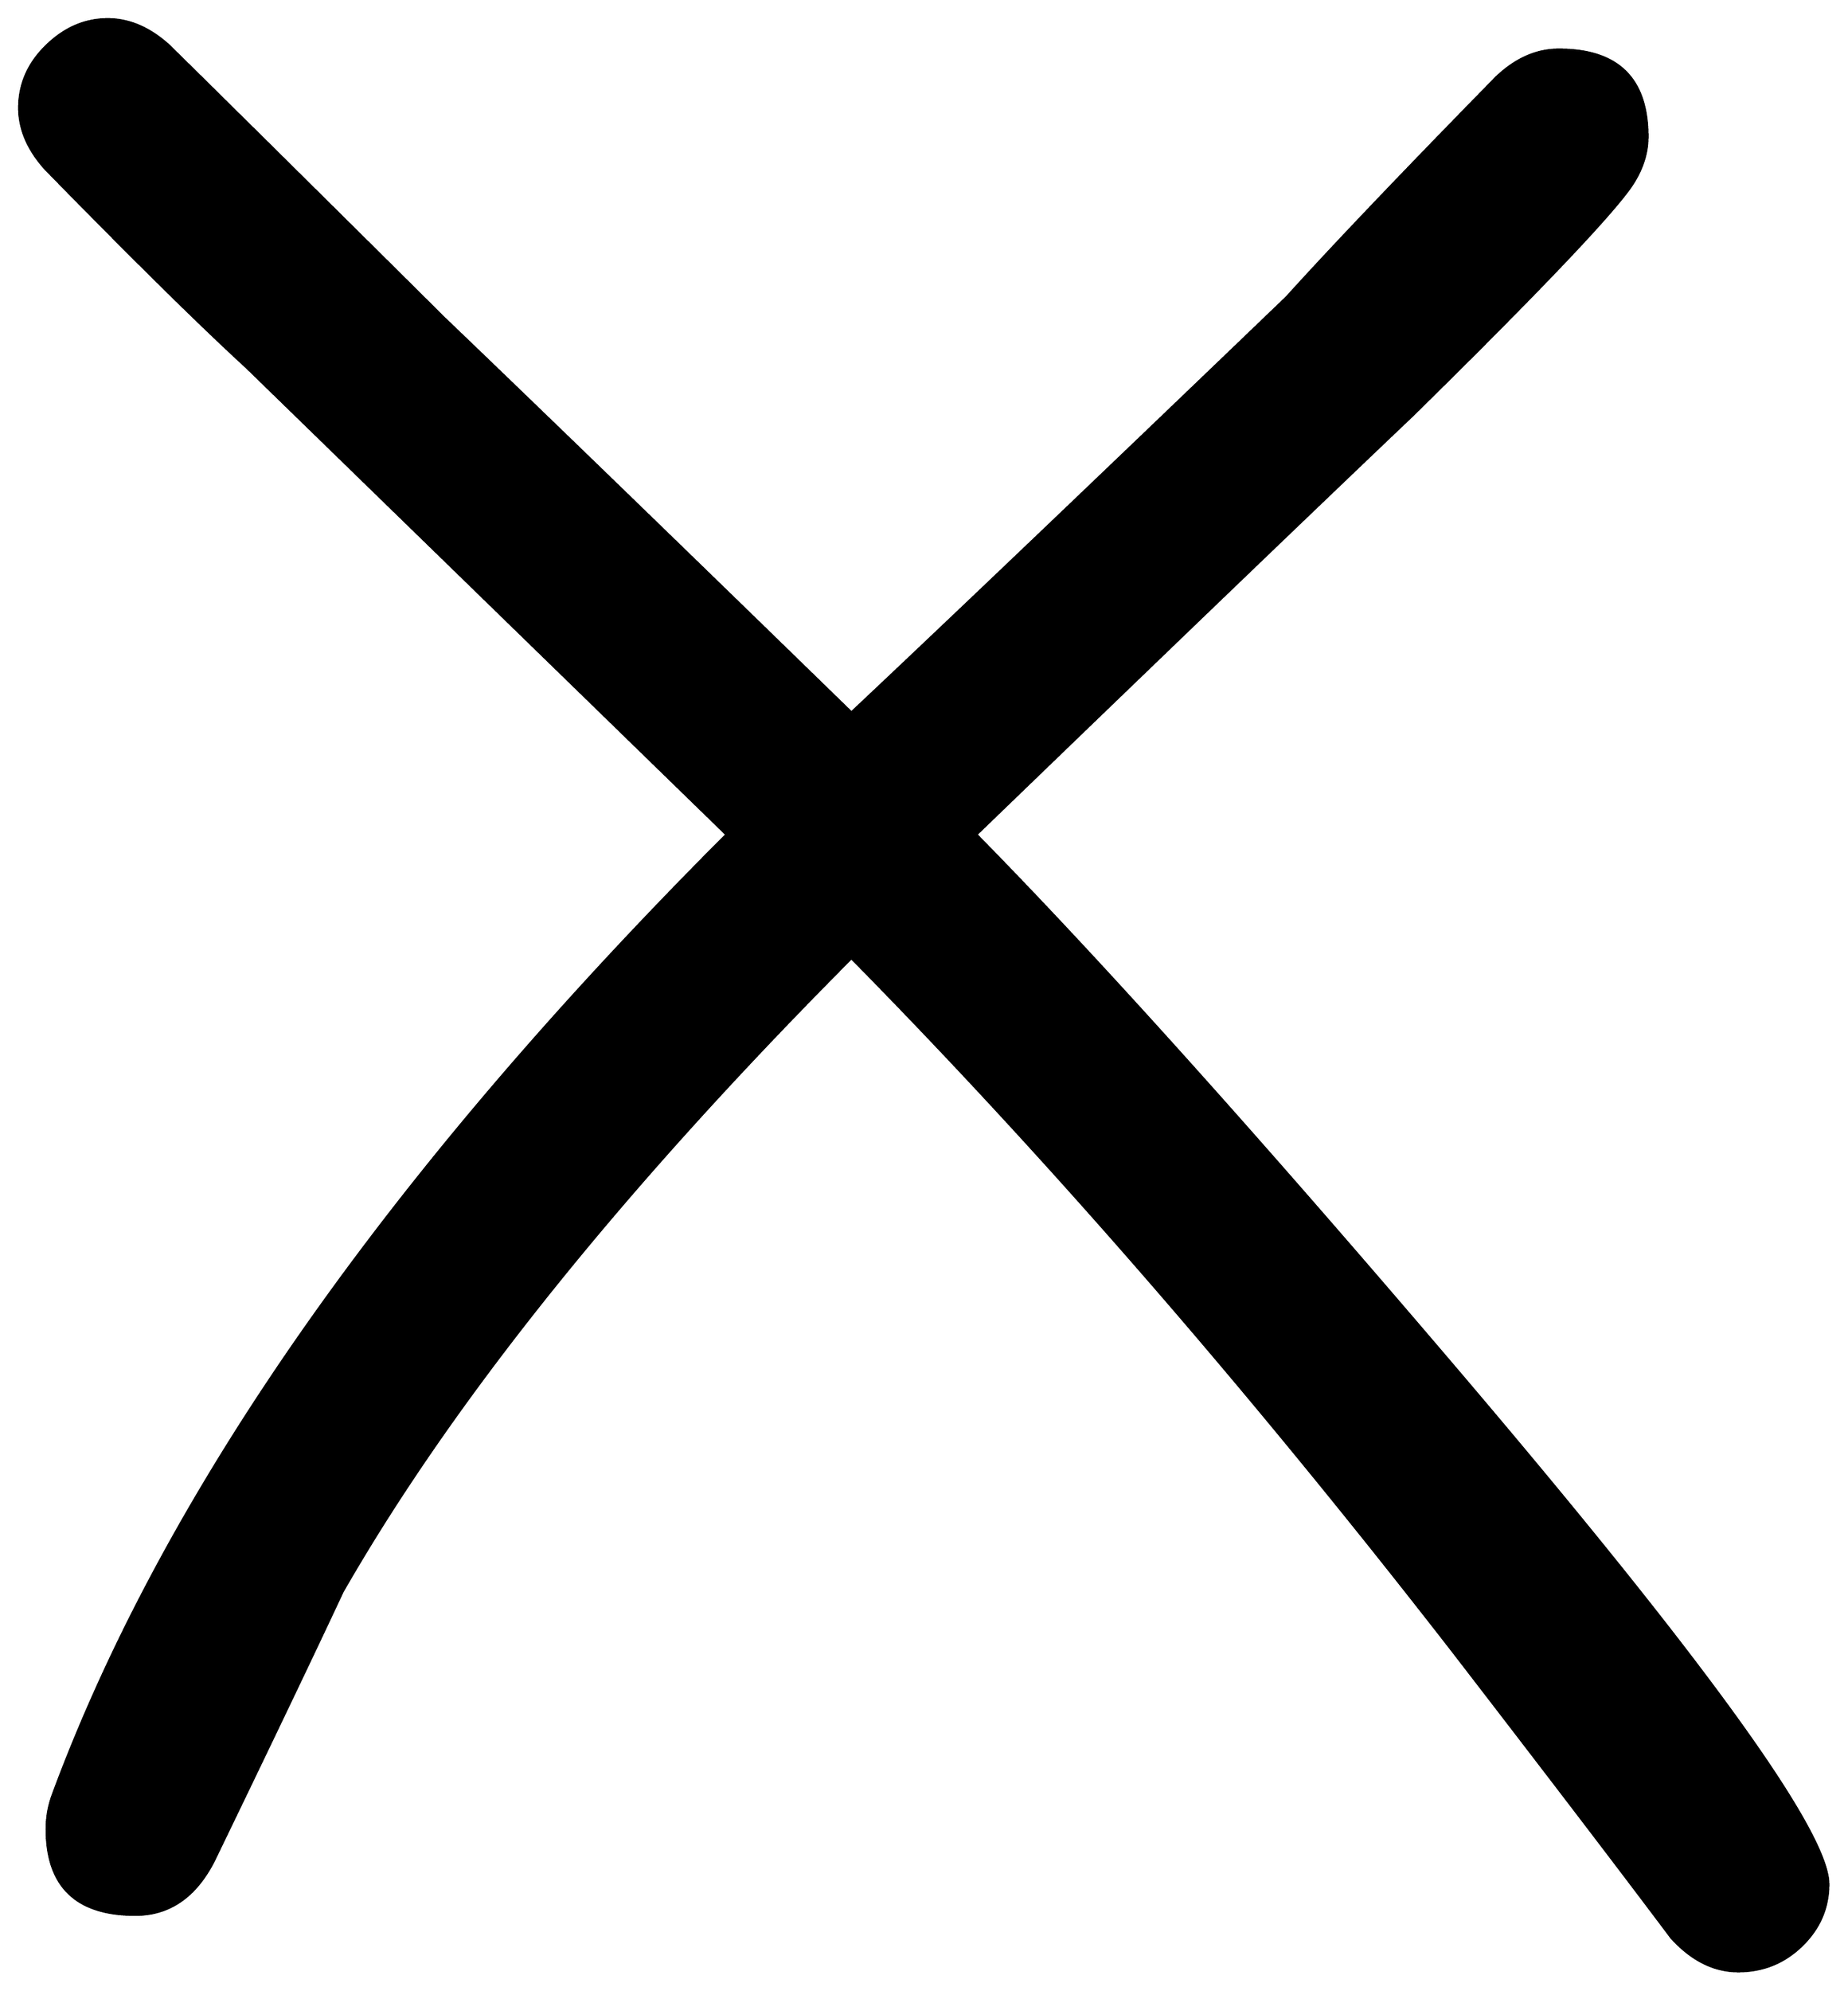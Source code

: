 


\begin{tikzpicture}[y=0.80pt, x=0.80pt, yscale=-1.0, xscale=1.0, inner sep=0pt, outer sep=0pt]
\begin{scope}[shift={(100.0,1844.0)},nonzero rule]
  \path[draw=.,fill=.,line width=1.600pt] (1476.0,-106.0) ..
    controls (1476.0,-89.333) and (1469.667,-75.0) .. (1457.0,-63.0)
    .. controls (1445.0,-51.667) and (1430.667,-46.0) ..
    (1414.0,-46.0) .. controls (1397.333,-46.0) and (1382.0,-53.667)
    .. (1368.0,-69.0) .. controls (1334.0,-114.333) and
    (1283.333,-180.667) .. (1216.0,-268.0) .. controls
    (1076.667,-447.333) and (938.333,-606.667) .. (801.0,-746.0) ..
    controls (642.333,-586.667) and (525.0,-440.667) .. (449.0,-308.0)
    .. controls (429.667,-266.667) and (400.0,-204.667) ..
    (360.0,-122.0) .. controls (347.333,-97.333) and (329.333,-85.0)
    .. (306.0,-85.0) .. controls (265.333,-85.0) and
    (245.0,-104.667) .. (245.0,-144.0) .. controls (245.0,-152.0)
    and (246.333,-159.667) .. (249.0,-167.0) .. controls
    (326.333,-376.333) and (481.667,-597.667) .. (715.0,-831.0) ..
    controls (641.0,-903.0) and (530.333,-1010.667) ..
    (383.0,-1154.0) .. controls (351.0,-1183.333) and
    (304.667,-1229.0) .. (244.0,-1291.0) .. controls
    (232.0,-1304.333) and (226.0,-1318.333) .. (226.0,-1333.0) ..
    controls (226.0,-1349.0) and (232.0,-1363.0) ..
    (244.0,-1375.0) .. controls (256.667,-1387.667) and
    (271.0,-1394.0) .. (287.0,-1394.0) .. controls
    (301.667,-1394.0) and (315.667,-1388.0) .. (329.0,-1376.0) ..
    controls (371.667,-1334.0) and (435.333,-1271.0) ..
    (520.0,-1187.0) .. controls (582.667,-1127.0) and
    (676.333,-1036.333) .. (801.0,-915.0) .. controls (868.333,-978.333)
    and (968.667,-1074.0) .. (1102.0,-1202.0) .. controls
    (1133.333,-1236.667) and (1181.667,-1287.333) .. (1247.0,-1354.0) ..
    controls (1260.333,-1366.667) and (1274.667,-1373.0) ..
    (1290.0,-1373.0) .. controls (1330.667,-1373.0) and
    (1351.0,-1353.0) .. (1351.0,-1313.0) .. controls
    (1351.0,-1299.667) and (1346.0,-1286.667) .. (1336.0,-1274.0) ..
    controls (1318.0,-1250.667) and (1269.0,-1199.667) ..
    (1189.0,-1121.0) .. controls (1121.667,-1057.0) and
    (1021.0,-960.333) .. (887.0,-831.0) .. controls (971.0,-745.667)
    and (1080.667,-623.667) .. (1216.0,-465.0) .. controls
    (1389.333,-261.667) and (1476.0,-142.0) .. (1476.0,-106.0) --
    cycle;
\end{scope}

\end{tikzpicture}

